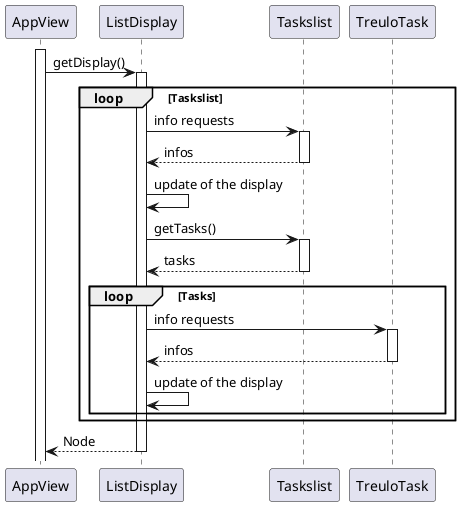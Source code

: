 @startuml

activate AppView

AppView -> ListDisplay : getDisplay()
activate ListDisplay

    loop Taskslist
    ListDisplay -> Taskslist : info requests
    activate Taskslist
    ListDisplay <-- Taskslist : infos
    deactivate Taskslist

    ListDisplay -> ListDisplay : update of the display

    ListDisplay -> Taskslist : getTasks()
    activate Taskslist
    ListDisplay <-- Taskslist : tasks
    deactivate Taskslist

        loop Tasks
        ListDisplay -> TreuloTask : info requests
        activate TreuloTask
        ListDisplay <-- TreuloTask : infos
        deactivate TreuloTask

        ListDisplay -> ListDisplay : update of the display
        end loop
    end loop


AppView <-- ListDisplay : Node
deactivate ListDisplay



@enduml